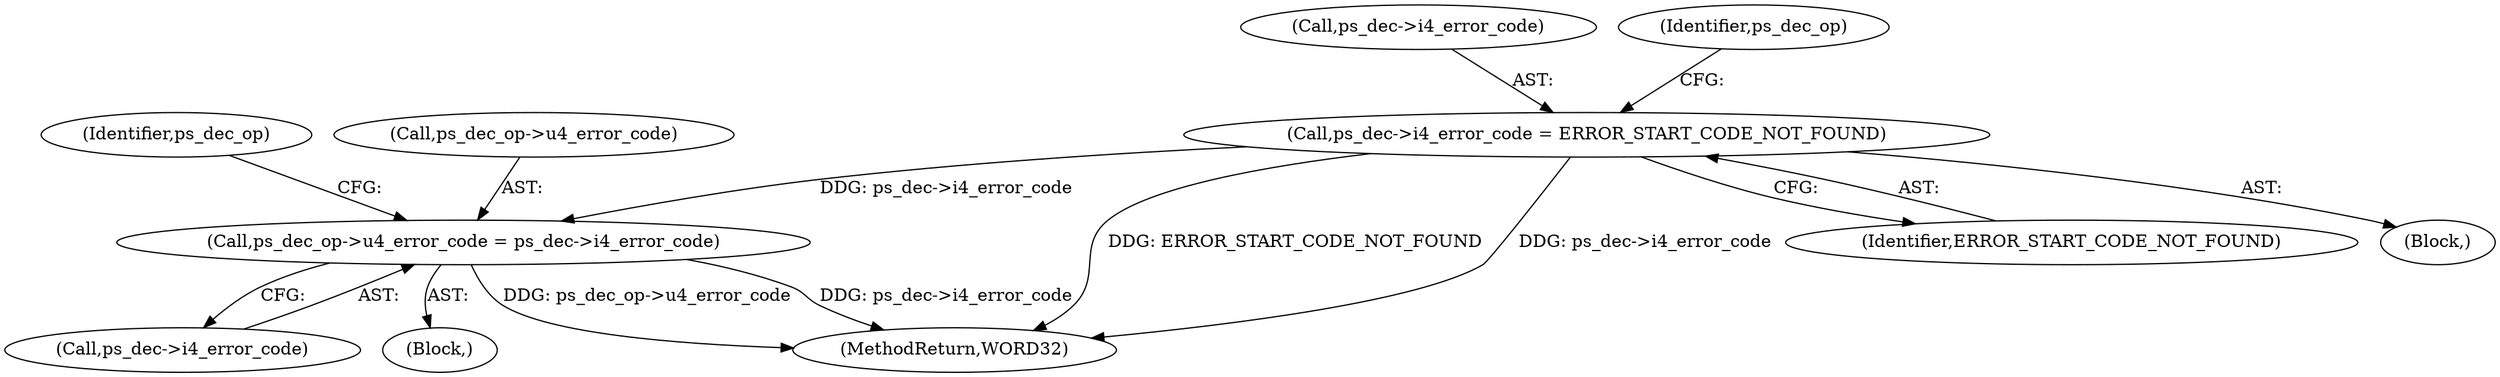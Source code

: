 digraph "0_Android_7109ce3f8f90a28ca9f0ee6e14f6ac5e414c62cf@pointer" {
"1001256" [label="(Call,ps_dec_op->u4_error_code = ps_dec->i4_error_code)"];
"1001234" [label="(Call,ps_dec->i4_error_code = ERROR_START_CODE_NOT_FOUND)"];
"1001234" [label="(Call,ps_dec->i4_error_code = ERROR_START_CODE_NOT_FOUND)"];
"1001265" [label="(Identifier,ps_dec_op)"];
"1001260" [label="(Call,ps_dec->i4_error_code)"];
"1001238" [label="(Identifier,ERROR_START_CODE_NOT_FOUND)"];
"1001235" [label="(Call,ps_dec->i4_error_code)"];
"1001252" [label="(Block,)"];
"1001256" [label="(Call,ps_dec_op->u4_error_code = ps_dec->i4_error_code)"];
"1001241" [label="(Identifier,ps_dec_op)"];
"1002160" [label="(MethodReturn,WORD32)"];
"1001233" [label="(Block,)"];
"1001257" [label="(Call,ps_dec_op->u4_error_code)"];
"1001256" -> "1001252"  [label="AST: "];
"1001256" -> "1001260"  [label="CFG: "];
"1001257" -> "1001256"  [label="AST: "];
"1001260" -> "1001256"  [label="AST: "];
"1001265" -> "1001256"  [label="CFG: "];
"1001256" -> "1002160"  [label="DDG: ps_dec_op->u4_error_code"];
"1001256" -> "1002160"  [label="DDG: ps_dec->i4_error_code"];
"1001234" -> "1001256"  [label="DDG: ps_dec->i4_error_code"];
"1001234" -> "1001233"  [label="AST: "];
"1001234" -> "1001238"  [label="CFG: "];
"1001235" -> "1001234"  [label="AST: "];
"1001238" -> "1001234"  [label="AST: "];
"1001241" -> "1001234"  [label="CFG: "];
"1001234" -> "1002160"  [label="DDG: ERROR_START_CODE_NOT_FOUND"];
"1001234" -> "1002160"  [label="DDG: ps_dec->i4_error_code"];
}
